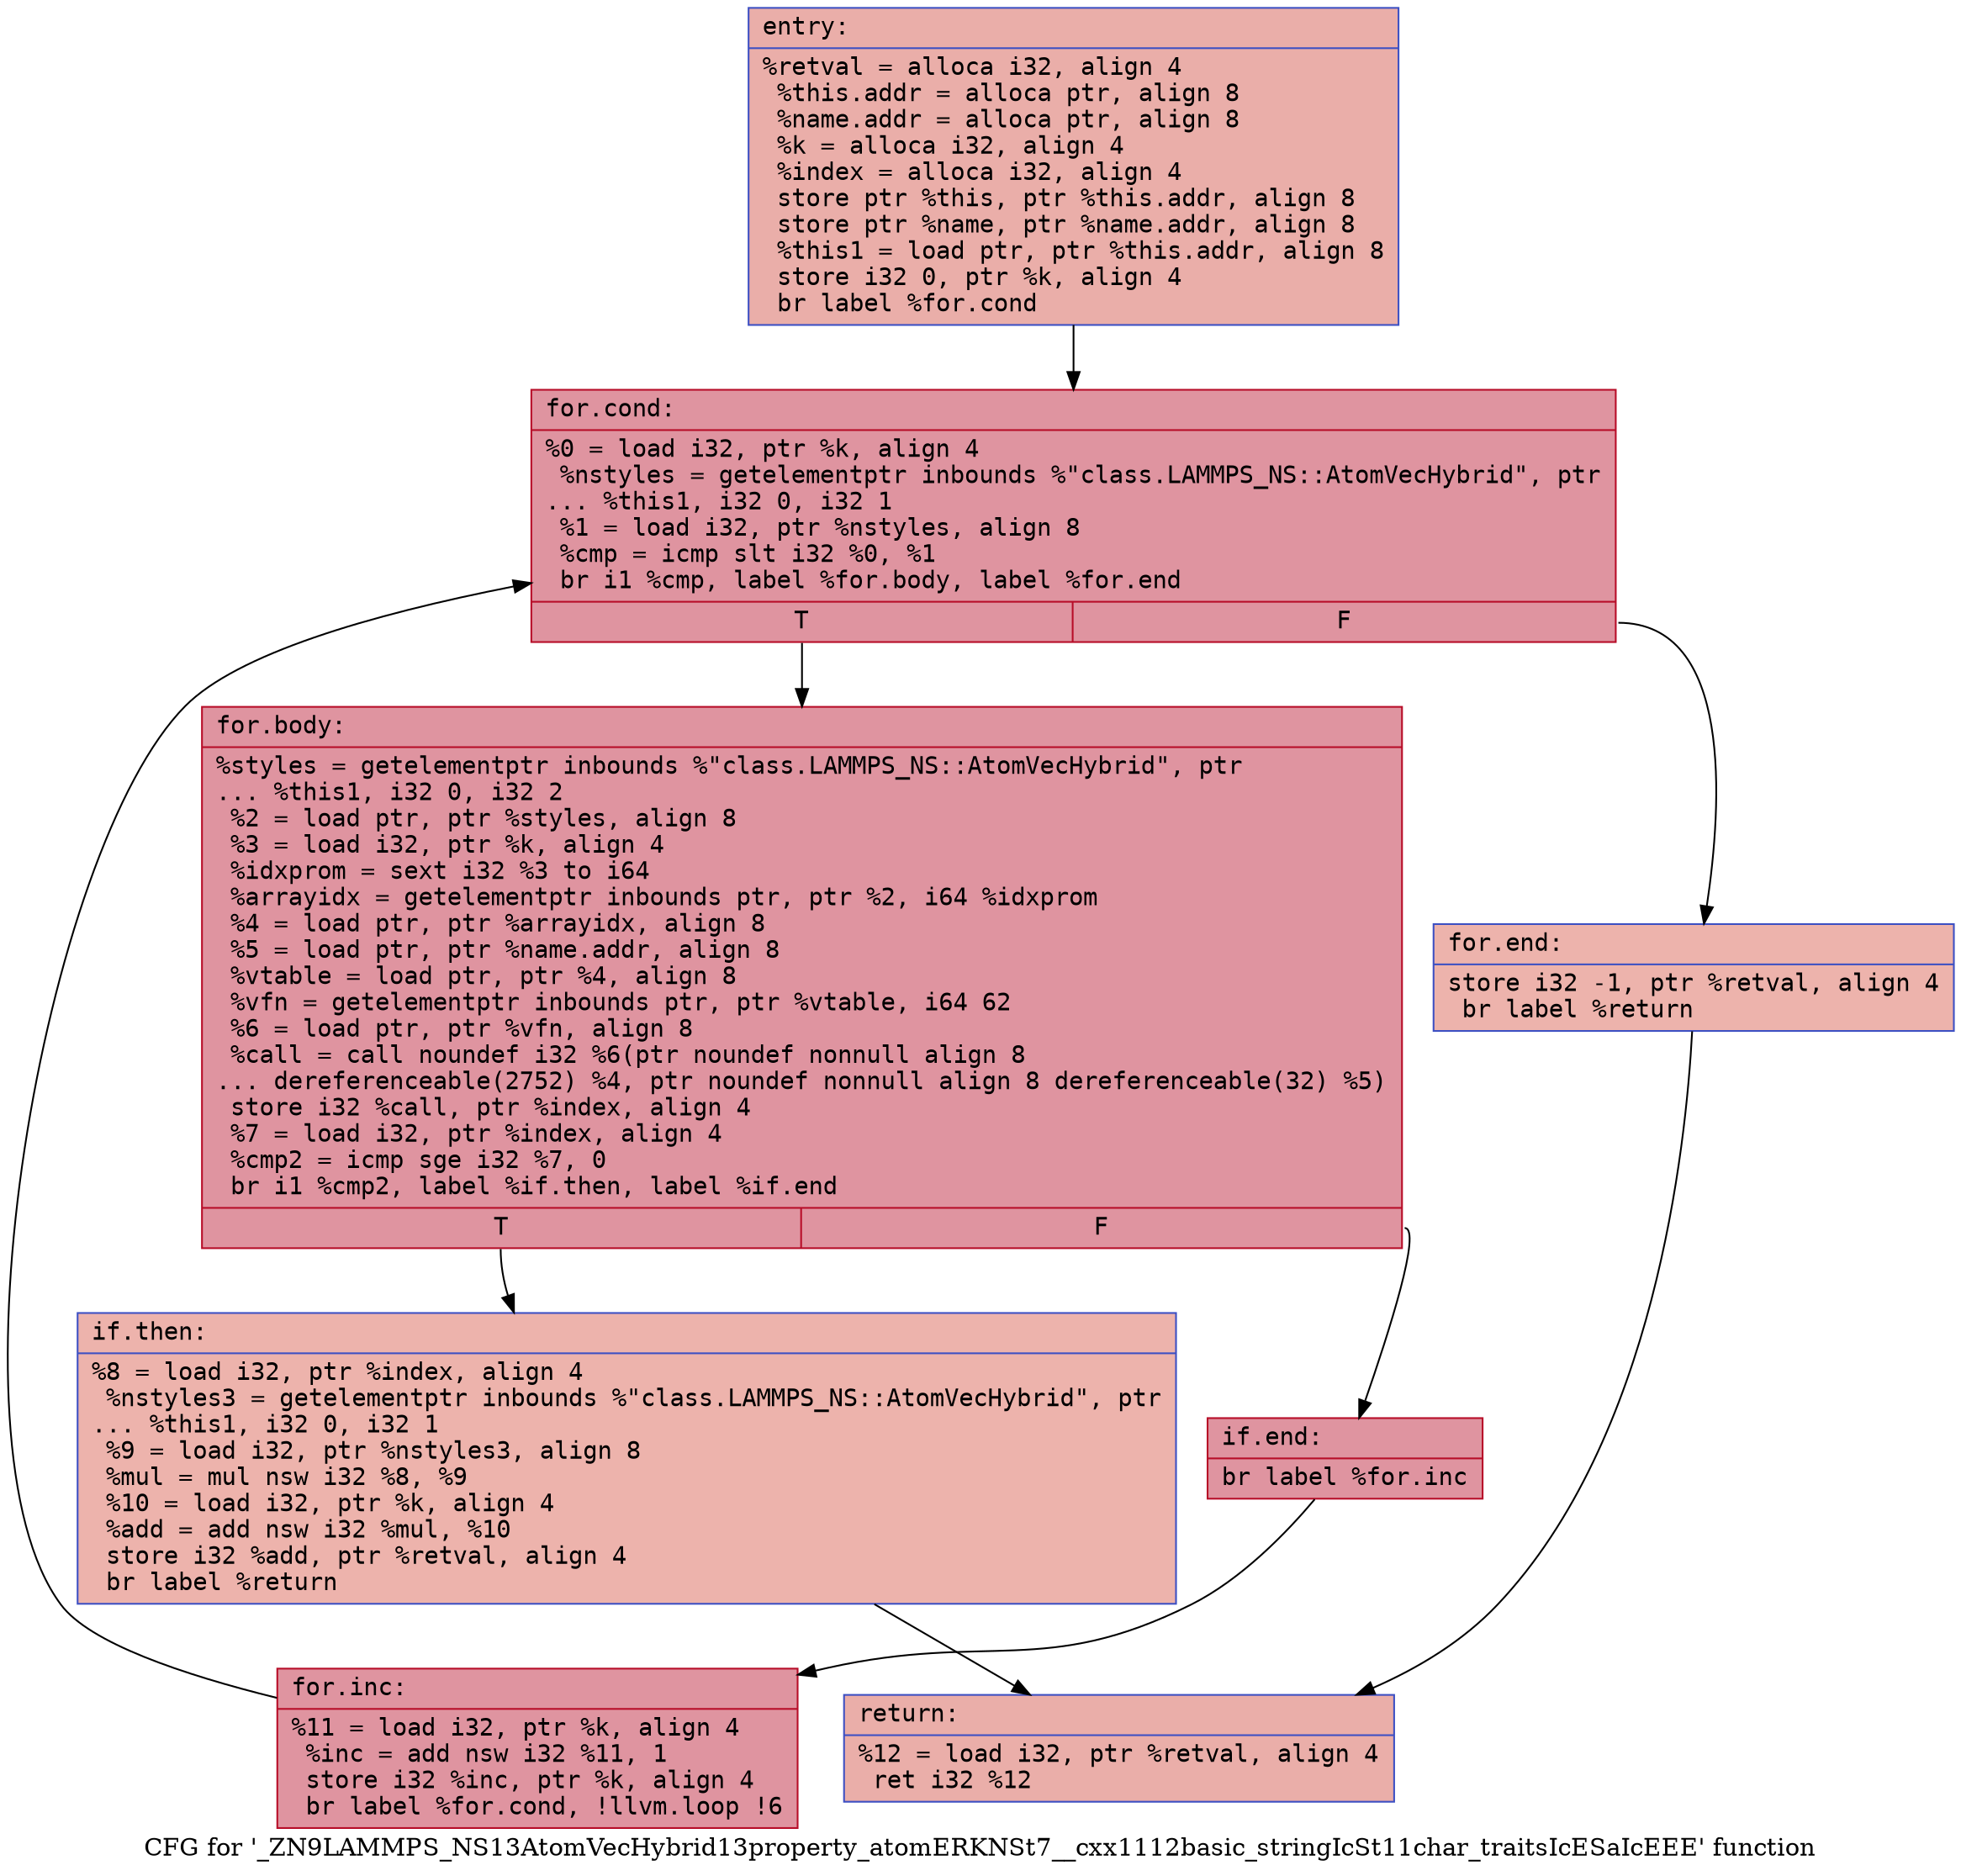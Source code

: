 digraph "CFG for '_ZN9LAMMPS_NS13AtomVecHybrid13property_atomERKNSt7__cxx1112basic_stringIcSt11char_traitsIcESaIcEEE' function" {
	label="CFG for '_ZN9LAMMPS_NS13AtomVecHybrid13property_atomERKNSt7__cxx1112basic_stringIcSt11char_traitsIcESaIcEEE' function";

	Node0x557e2afaae20 [shape=record,color="#3d50c3ff", style=filled, fillcolor="#d0473d70" fontname="Courier",label="{entry:\l|  %retval = alloca i32, align 4\l  %this.addr = alloca ptr, align 8\l  %name.addr = alloca ptr, align 8\l  %k = alloca i32, align 4\l  %index = alloca i32, align 4\l  store ptr %this, ptr %this.addr, align 8\l  store ptr %name, ptr %name.addr, align 8\l  %this1 = load ptr, ptr %this.addr, align 8\l  store i32 0, ptr %k, align 4\l  br label %for.cond\l}"];
	Node0x557e2afaae20 -> Node0x557e2afab390[tooltip="entry -> for.cond\nProbability 100.00%" ];
	Node0x557e2afab390 [shape=record,color="#b70d28ff", style=filled, fillcolor="#b70d2870" fontname="Courier",label="{for.cond:\l|  %0 = load i32, ptr %k, align 4\l  %nstyles = getelementptr inbounds %\"class.LAMMPS_NS::AtomVecHybrid\", ptr\l... %this1, i32 0, i32 1\l  %1 = load i32, ptr %nstyles, align 8\l  %cmp = icmp slt i32 %0, %1\l  br i1 %cmp, label %for.body, label %for.end\l|{<s0>T|<s1>F}}"];
	Node0x557e2afab390:s0 -> Node0x557e2afab6a0[tooltip="for.cond -> for.body\nProbability 96.88%" ];
	Node0x557e2afab390:s1 -> Node0x557e2afab8c0[tooltip="for.cond -> for.end\nProbability 3.12%" ];
	Node0x557e2afab6a0 [shape=record,color="#b70d28ff", style=filled, fillcolor="#b70d2870" fontname="Courier",label="{for.body:\l|  %styles = getelementptr inbounds %\"class.LAMMPS_NS::AtomVecHybrid\", ptr\l... %this1, i32 0, i32 2\l  %2 = load ptr, ptr %styles, align 8\l  %3 = load i32, ptr %k, align 4\l  %idxprom = sext i32 %3 to i64\l  %arrayidx = getelementptr inbounds ptr, ptr %2, i64 %idxprom\l  %4 = load ptr, ptr %arrayidx, align 8\l  %5 = load ptr, ptr %name.addr, align 8\l  %vtable = load ptr, ptr %4, align 8\l  %vfn = getelementptr inbounds ptr, ptr %vtable, i64 62\l  %6 = load ptr, ptr %vfn, align 8\l  %call = call noundef i32 %6(ptr noundef nonnull align 8\l... dereferenceable(2752) %4, ptr noundef nonnull align 8 dereferenceable(32) %5)\l  store i32 %call, ptr %index, align 4\l  %7 = load i32, ptr %index, align 4\l  %cmp2 = icmp sge i32 %7, 0\l  br i1 %cmp2, label %if.then, label %if.end\l|{<s0>T|<s1>F}}"];
	Node0x557e2afab6a0:s0 -> Node0x557e2afac2c0[tooltip="for.body -> if.then\nProbability 3.12%" ];
	Node0x557e2afab6a0:s1 -> Node0x557e2afac330[tooltip="for.body -> if.end\nProbability 96.88%" ];
	Node0x557e2afac2c0 [shape=record,color="#3d50c3ff", style=filled, fillcolor="#d6524470" fontname="Courier",label="{if.then:\l|  %8 = load i32, ptr %index, align 4\l  %nstyles3 = getelementptr inbounds %\"class.LAMMPS_NS::AtomVecHybrid\", ptr\l... %this1, i32 0, i32 1\l  %9 = load i32, ptr %nstyles3, align 8\l  %mul = mul nsw i32 %8, %9\l  %10 = load i32, ptr %k, align 4\l  %add = add nsw i32 %mul, %10\l  store i32 %add, ptr %retval, align 4\l  br label %return\l}"];
	Node0x557e2afac2c0 -> Node0x557e2afab850[tooltip="if.then -> return\nProbability 100.00%" ];
	Node0x557e2afac330 [shape=record,color="#b70d28ff", style=filled, fillcolor="#b70d2870" fontname="Courier",label="{if.end:\l|  br label %for.inc\l}"];
	Node0x557e2afac330 -> Node0x557e2afacb20[tooltip="if.end -> for.inc\nProbability 100.00%" ];
	Node0x557e2afacb20 [shape=record,color="#b70d28ff", style=filled, fillcolor="#b70d2870" fontname="Courier",label="{for.inc:\l|  %11 = load i32, ptr %k, align 4\l  %inc = add nsw i32 %11, 1\l  store i32 %inc, ptr %k, align 4\l  br label %for.cond, !llvm.loop !6\l}"];
	Node0x557e2afacb20 -> Node0x557e2afab390[tooltip="for.inc -> for.cond\nProbability 100.00%" ];
	Node0x557e2afab8c0 [shape=record,color="#3d50c3ff", style=filled, fillcolor="#d6524470" fontname="Courier",label="{for.end:\l|  store i32 -1, ptr %retval, align 4\l  br label %return\l}"];
	Node0x557e2afab8c0 -> Node0x557e2afab850[tooltip="for.end -> return\nProbability 100.00%" ];
	Node0x557e2afab850 [shape=record,color="#3d50c3ff", style=filled, fillcolor="#d0473d70" fontname="Courier",label="{return:\l|  %12 = load i32, ptr %retval, align 4\l  ret i32 %12\l}"];
}
